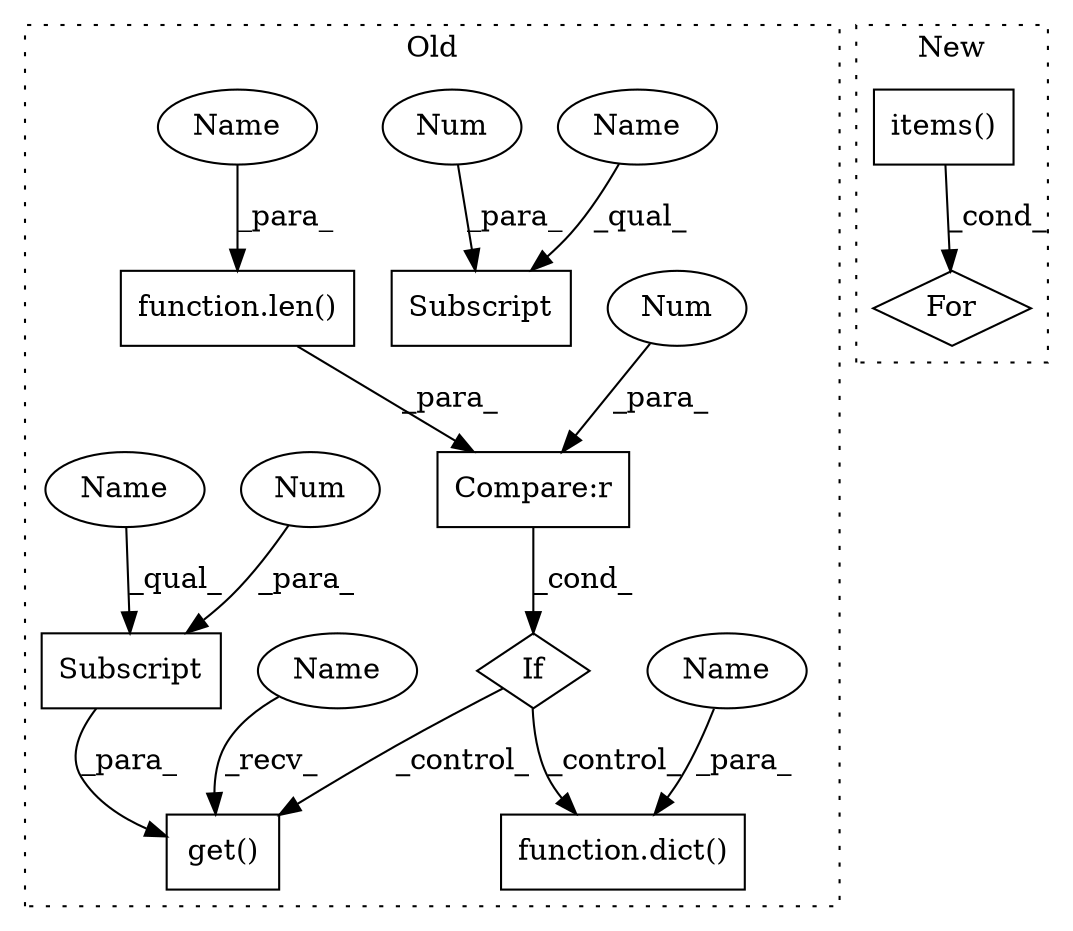 digraph G {
subgraph cluster0 {
1 [label="get()" a="75" s="7854,7872" l="11,1" shape="box"];
4 [label="Compare:r" a="40" s="7799" l="14" shape="box"];
5 [label="If" a="96" s="7796" l="3" shape="diamond"];
6 [label="Num" a="76" s="7812" l="1" shape="ellipse"];
7 [label="Subscript" a="63" s="7865,0" l="7,0" shape="box"];
8 [label="function.len()" a="75" s="7799,7807" l="4,1" shape="box"];
9 [label="Subscript" a="63" s="7845,0" l="7,0" shape="box"];
10 [label="function.dict()" a="75" s="7921,7932" l="5,1" shape="box"];
11 [label="Num" a="76" s="7850" l="1" shape="ellipse"];
12 [label="Num" a="76" s="7870" l="1" shape="ellipse"];
13 [label="Name" a="87" s="7854" l="6" shape="ellipse"];
14 [label="Name" a="87" s="7926" l="6" shape="ellipse"];
15 [label="Name" a="87" s="7803" l="4" shape="ellipse"];
16 [label="Name" a="87" s="7845" l="4" shape="ellipse"];
17 [label="Name" a="87" s="7865" l="4" shape="ellipse"];
label = "Old";
style="dotted";
}
subgraph cluster1 {
2 [label="items()" a="75" s="7656" l="14" shape="box"];
3 [label="For" a="107" s="7638,7670" l="4,15" shape="diamond"];
label = "New";
style="dotted";
}
2 -> 3 [label="_cond_"];
4 -> 5 [label="_cond_"];
5 -> 10 [label="_control_"];
5 -> 1 [label="_control_"];
6 -> 4 [label="_para_"];
7 -> 1 [label="_para_"];
8 -> 4 [label="_para_"];
11 -> 9 [label="_para_"];
12 -> 7 [label="_para_"];
13 -> 1 [label="_recv_"];
14 -> 10 [label="_para_"];
15 -> 8 [label="_para_"];
16 -> 9 [label="_qual_"];
17 -> 7 [label="_qual_"];
}